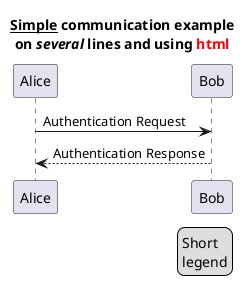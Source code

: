 @startuml
/' 
You can use creole formatting in the title. 
title __Simple__ **communication** example\non several lines
'/

title
 <u>Simple</u> communication example
 on <i>several</i> lines and using <font color=red>html</font>
end title

/'caption figure 1 => doesnot work'/
Alice -> Bob: Authentication Request
Bob --> Alice: Authentication Response

legend right
  Short
  legend
endlegend

@enduml